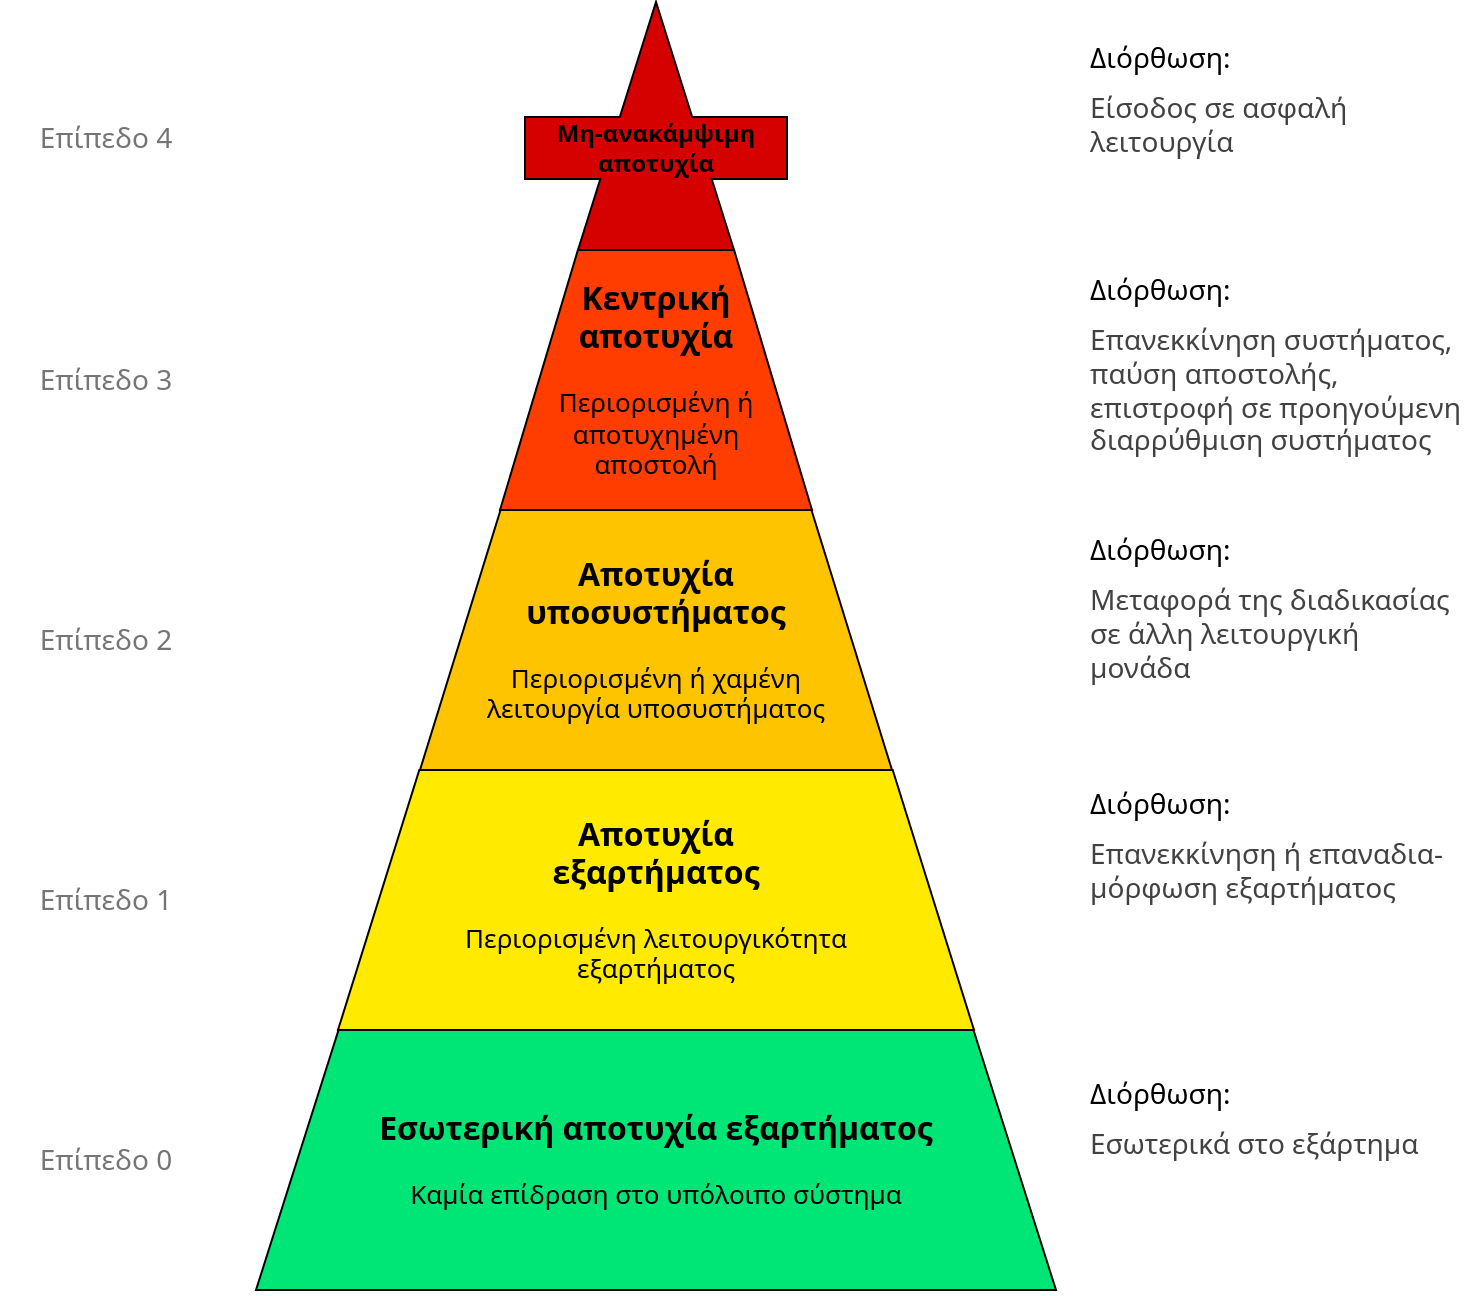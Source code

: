 <mxfile version="14.8.0" type="google"><diagram id="oo81GpsuK6EcvdYBoQr3" name="Page-1"><mxGraphModel dx="2062" dy="1164" grid="0" gridSize="10" guides="1" tooltips="1" connect="1" arrows="1" fold="1" page="1" pageScale="1" pageWidth="1100" pageHeight="850" math="0" shadow="0"><root><mxCell id="0"/><mxCell id="1" parent="0"/><mxCell id="GAGrIbmF9m5yKeXpkfrQ-13" value="" style="text;html=1;align=center;verticalAlign=middle;whiteSpace=wrap;rounded=0;fontStyle=1;fontFamily=Noto Sans;fontSource=https%3A%2F%2Ffonts.googleapis.com%2Fcss%3Ffamily%3DNoto%2BSans;fontSize=12;spacing=10;strokeColor=#000000;strokeWidth=1;" parent="1" vertex="1"><mxGeometry x="499.5" y="91.5" width="131" height="31" as="geometry"/></mxCell><mxCell id="GAGrIbmF9m5yKeXpkfrQ-10" value="" style="triangle;whiteSpace=wrap;html=1;rotation=-90;fillColor=#d50000;" parent="1" vertex="1"><mxGeometry x="503" y="57" width="124" height="78" as="geometry"/></mxCell><mxCell id="GAGrIbmF9m5yKeXpkfrQ-1" value="&lt;div style=&quot;font-size: 16px&quot;&gt;&lt;font style=&quot;font-size: 16px&quot;&gt;&lt;b&gt;&lt;font data-font-src=&quot;https://fonts.googleapis.com/css?family=Noto+Sans&quot; style=&quot;font-size: 16px&quot; face=&quot;Noto Sans&quot;&gt;Εσωτερική αποτυχία εξαρτήματος&lt;/font&gt;&lt;/b&gt;&lt;/font&gt;&lt;/div&gt;&lt;div style=&quot;font-size: 13px&quot;&gt;&lt;font style=&quot;font-size: 13px&quot;&gt;&lt;b style=&quot;font-size: 13px&quot;&gt;&lt;font data-font-src=&quot;https://fonts.googleapis.com/css?family=Noto+Sans&quot; style=&quot;font-size: 13px&quot; face=&quot;Noto Sans&quot;&gt;&lt;br style=&quot;font-size: 13px&quot;&gt;&lt;/font&gt;&lt;/b&gt;&lt;/font&gt;&lt;/div&gt;&lt;div style=&quot;font-size: 13px&quot;&gt;&lt;font style=&quot;font-size: 13px&quot;&gt;&lt;span style=&quot;font-size: 13px&quot;&gt;&lt;font data-font-src=&quot;https://fonts.googleapis.com/css?family=Noto+Sans&quot; style=&quot;font-size: 13px&quot; face=&quot;Noto Sans&quot;&gt;Καμία επίδραση στο υπόλοιπο σύστημα&lt;br style=&quot;font-size: 13px&quot;&gt;&lt;/font&gt;&lt;/span&gt;&lt;b style=&quot;font-size: 13px&quot;&gt;&lt;font data-font-src=&quot;https://fonts.googleapis.com/css?family=Noto+Sans&quot; style=&quot;font-size: 13px&quot; face=&quot;Noto Sans&quot;&gt;&lt;/font&gt;&lt;/b&gt;&lt;/font&gt;&lt;/div&gt;" style="shape=trapezoid;perimeter=trapezoidPerimeter;whiteSpace=wrap;html=1;fixedSize=1;size=41.276;labelBackgroundColor=none;fillColor=#00e676;fontSize=13;" parent="1" vertex="1"><mxGeometry x="365" y="548" width="400" height="130" as="geometry"/></mxCell><mxCell id="GAGrIbmF9m5yKeXpkfrQ-3" value="&lt;div style=&quot;font-size: 13px&quot;&gt;&lt;font style=&quot;font-size: 13px&quot;&gt;&lt;b style=&quot;font-size: 16px&quot;&gt;&lt;font data-font-src=&quot;https://fonts.googleapis.com/css?family=Noto+Sans&quot; style=&quot;font-size: 16px&quot; face=&quot;Noto Sans&quot;&gt;Αποτυχία&lt;br&gt;εξαρτήματος&lt;/font&gt;&lt;/b&gt;&lt;/font&gt;&lt;/div&gt;&lt;div style=&quot;font-size: 13px&quot;&gt;&lt;font style=&quot;font-size: 13px&quot;&gt;&lt;b style=&quot;font-size: 13px&quot;&gt;&lt;font data-font-src=&quot;https://fonts.googleapis.com/css?family=Noto+Sans&quot; style=&quot;font-size: 13px&quot; face=&quot;Noto Sans&quot;&gt;&lt;br style=&quot;font-size: 13px&quot;&gt;&lt;/font&gt;&lt;/b&gt;&lt;/font&gt;&lt;/div&gt;&lt;div style=&quot;font-size: 13px&quot;&gt;&lt;font style=&quot;font-size: 13px&quot;&gt;&lt;font style=&quot;font-size: 13px&quot; face=&quot;Noto Sans&quot;&gt;Περιορισμένη λειτουργικότητα&lt;br style=&quot;font-size: 13px&quot;&gt;εξαρτήματος&lt;/font&gt;&lt;span style=&quot;font-size: 13px&quot;&gt;&lt;font data-font-src=&quot;https://fonts.googleapis.com/css?family=Noto+Sans&quot; style=&quot;font-size: 13px&quot; face=&quot;Noto Sans&quot;&gt;&lt;br style=&quot;font-size: 13px&quot;&gt;&lt;/font&gt;&lt;/span&gt;&lt;b style=&quot;font-size: 13px&quot;&gt;&lt;font data-font-src=&quot;https://fonts.googleapis.com/css?family=Noto+Sans&quot; style=&quot;font-size: 13px&quot; face=&quot;Noto Sans&quot;&gt;&lt;/font&gt;&lt;/b&gt;&lt;/font&gt;&lt;/div&gt;" style="shape=trapezoid;perimeter=trapezoidPerimeter;whiteSpace=wrap;html=1;fixedSize=1;size=40.655;fillColor=#ffea00;fontSize=13;" parent="1" vertex="1"><mxGeometry x="406" y="418" width="318" height="130" as="geometry"/></mxCell><mxCell id="GAGrIbmF9m5yKeXpkfrQ-4" value="&lt;div style=&quot;font-size: 13px&quot;&gt;&lt;font style=&quot;font-size: 13px&quot;&gt;&lt;b style=&quot;font-size: 16px&quot;&gt;&lt;font data-font-src=&quot;https://fonts.googleapis.com/css?family=Noto+Sans&quot; style=&quot;font-size: 16px&quot; face=&quot;Noto Sans&quot;&gt;Αποτυχία&lt;br&gt;υποσυστήματος&lt;br style=&quot;font-size: 13px&quot;&gt;&lt;/font&gt;&lt;/b&gt;&lt;/font&gt;&lt;/div&gt;&lt;div style=&quot;font-size: 13px&quot;&gt;&lt;font style=&quot;font-size: 13px&quot;&gt;&lt;b style=&quot;font-size: 13px&quot;&gt;&lt;font data-font-src=&quot;https://fonts.googleapis.com/css?family=Noto+Sans&quot; style=&quot;font-size: 13px&quot; face=&quot;Noto Sans&quot;&gt;&lt;br style=&quot;font-size: 13px&quot;&gt;&lt;/font&gt;&lt;/b&gt;&lt;/font&gt;&lt;/div&gt;&lt;div style=&quot;font-size: 13px&quot;&gt;&lt;font style=&quot;font-size: 13px&quot;&gt;&lt;font style=&quot;font-size: 13px&quot; face=&quot;Noto Sans&quot;&gt;Περιορισμένη ή χαμένη&lt;/font&gt;&lt;/font&gt;&lt;/div&gt;&lt;div style=&quot;font-size: 13px&quot;&gt;&lt;font style=&quot;font-size: 13px&quot;&gt;&lt;font style=&quot;font-size: 13px&quot; face=&quot;Noto Sans&quot;&gt;λειτουργία υποσυστήματος&lt;/font&gt;&lt;span style=&quot;font-size: 13px&quot;&gt;&lt;font data-font-src=&quot;https://fonts.googleapis.com/css?family=Noto+Sans&quot; style=&quot;font-size: 13px&quot; face=&quot;Noto Sans&quot;&gt;&lt;br style=&quot;font-size: 13px&quot;&gt;&lt;/font&gt;&lt;/span&gt;&lt;b style=&quot;font-size: 13px&quot;&gt;&lt;font data-font-src=&quot;https://fonts.googleapis.com/css?family=Noto+Sans&quot; style=&quot;font-size: 13px&quot; face=&quot;Noto Sans&quot;&gt;&lt;/font&gt;&lt;/b&gt;&lt;/font&gt;&lt;/div&gt;" style="shape=trapezoid;perimeter=trapezoidPerimeter;whiteSpace=wrap;html=1;fixedSize=1;size=40.276;fillColor=#ffc400;fontSize=13;" parent="1" vertex="1"><mxGeometry x="447" y="288" width="236" height="130" as="geometry"/></mxCell><mxCell id="GAGrIbmF9m5yKeXpkfrQ-5" value="&lt;div style=&quot;font-size: 13px&quot;&gt;&lt;font style=&quot;font-size: 13px&quot;&gt;&lt;b style=&quot;font-size: 16px&quot;&gt;&lt;font data-font-src=&quot;https://fonts.googleapis.com/css?family=Noto+Sans&quot; style=&quot;font-size: 16px&quot; face=&quot;Noto Sans&quot;&gt;Κεντρική&lt;br&gt;αποτυχία&lt;br style=&quot;font-size: 13px&quot;&gt;&lt;/font&gt;&lt;/b&gt;&lt;/font&gt;&lt;/div&gt;&lt;div style=&quot;font-size: 13px&quot;&gt;&lt;font style=&quot;font-size: 13px&quot;&gt;&lt;b style=&quot;font-size: 13px&quot;&gt;&lt;font data-font-src=&quot;https://fonts.googleapis.com/css?family=Noto+Sans&quot; style=&quot;font-size: 13px&quot; face=&quot;Noto Sans&quot;&gt;&lt;br style=&quot;font-size: 13px&quot;&gt;&lt;/font&gt;&lt;/b&gt;&lt;/font&gt;&lt;/div&gt;&lt;div style=&quot;font-size: 13px&quot;&gt;&lt;font style=&quot;font-size: 13px&quot;&gt;&lt;font style=&quot;font-size: 13px&quot; face=&quot;Noto Sans&quot;&gt;Περιορισμένη ή&lt;br style=&quot;font-size: 13px&quot;&gt;αποτυχημένη&lt;br style=&quot;font-size: 13px&quot;&gt;αποστολή&lt;/font&gt;&lt;span style=&quot;font-size: 13px&quot;&gt;&lt;font data-font-src=&quot;https://fonts.googleapis.com/css?family=Noto+Sans&quot; style=&quot;font-size: 13px&quot; face=&quot;Noto Sans&quot;&gt;&lt;br style=&quot;font-size: 13px&quot;&gt;&lt;/font&gt;&lt;/span&gt;&lt;b style=&quot;font-size: 13px&quot;&gt;&lt;font data-font-src=&quot;https://fonts.googleapis.com/css?family=Noto+Sans&quot; style=&quot;font-size: 13px&quot; face=&quot;Noto Sans&quot;&gt;&lt;/font&gt;&lt;/b&gt;&lt;/font&gt;&lt;/div&gt;" style="shape=trapezoid;perimeter=trapezoidPerimeter;whiteSpace=wrap;html=1;fixedSize=1;size=38.966;fillColor=#ff3d00;fontSize=13;" parent="1" vertex="1"><mxGeometry x="487" y="158" width="156" height="130" as="geometry"/></mxCell><mxCell id="GAGrIbmF9m5yKeXpkfrQ-8" value="&lt;div style=&quot;font-size: 12px;&quot;&gt;Μη-ανακάμψιμη&lt;/div&gt;&lt;div style=&quot;font-size: 12px;&quot;&gt;αποτυχία&lt;/div&gt;" style="text;html=1;align=center;verticalAlign=middle;whiteSpace=wrap;rounded=0;fontStyle=1;fontFamily=Noto Sans;fontSource=https%3A%2F%2Ffonts.googleapis.com%2Fcss%3Ffamily%3DNoto%2BSans;fontSize=12;fillColor=#D50000;spacing=10;strokeWidth=4;" parent="1" vertex="1"><mxGeometry x="500" y="92" width="130" height="30" as="geometry"/></mxCell><mxCell id="GAGrIbmF9m5yKeXpkfrQ-11" value="Επίπεδο 0" style="text;html=1;strokeColor=none;fillColor=none;align=center;verticalAlign=middle;whiteSpace=wrap;rounded=0;labelBackgroundColor=none;fontFamily=Noto Sans;fontSource=https%3A%2F%2Ffonts.googleapis.com%2Fcss%3Ffamily%3DNoto%2BSans;fontSize=14;fontColor=#757575;" parent="1" vertex="1"><mxGeometry x="237" y="603" width="106" height="20" as="geometry"/></mxCell><mxCell id="GAGrIbmF9m5yKeXpkfrQ-12" value="Επίπεδο 1" style="text;html=1;strokeColor=none;fillColor=none;align=center;verticalAlign=middle;whiteSpace=wrap;rounded=0;labelBackgroundColor=none;fontFamily=Noto Sans;fontSource=https%3A%2F%2Ffonts.googleapis.com%2Fcss%3Ffamily%3DNoto%2BSans;fontSize=14;fontColor=#757575;" parent="1" vertex="1"><mxGeometry x="237" y="473" width="106" height="20" as="geometry"/></mxCell><mxCell id="GAGrIbmF9m5yKeXpkfrQ-14" value="&amp;nbsp;" style="text;whiteSpace=wrap;html=1;fontSize=12;fontFamily=Noto Sans;" parent="1" vertex="1"><mxGeometry x="673" y="225.793" width="23" height="28" as="geometry"/></mxCell><mxCell id="GAGrIbmF9m5yKeXpkfrQ-15" value="Επίπεδο 2" style="text;html=1;strokeColor=none;fillColor=none;align=center;verticalAlign=middle;whiteSpace=wrap;rounded=0;labelBackgroundColor=none;fontFamily=Noto Sans;fontSource=https%3A%2F%2Ffonts.googleapis.com%2Fcss%3Ffamily%3DNoto%2BSans;fontSize=14;fontColor=#757575;" parent="1" vertex="1"><mxGeometry x="237" y="343" width="106" height="20" as="geometry"/></mxCell><mxCell id="GAGrIbmF9m5yKeXpkfrQ-16" value="Επίπεδο 3" style="text;html=1;strokeColor=none;fillColor=none;align=center;verticalAlign=middle;whiteSpace=wrap;rounded=0;labelBackgroundColor=none;fontFamily=Noto Sans;fontSource=https%3A%2F%2Ffonts.googleapis.com%2Fcss%3Ffamily%3DNoto%2BSans;fontSize=14;fontColor=#757575;" parent="1" vertex="1"><mxGeometry x="237" y="213" width="106" height="20" as="geometry"/></mxCell><mxCell id="GAGrIbmF9m5yKeXpkfrQ-17" value="Επίπεδο 4" style="text;html=1;strokeColor=none;fillColor=none;align=center;verticalAlign=middle;whiteSpace=wrap;rounded=0;labelBackgroundColor=none;fontFamily=Noto Sans;fontSource=https%3A%2F%2Ffonts.googleapis.com%2Fcss%3Ffamily%3DNoto%2BSans;fontSize=14;fontColor=#757575;" parent="1" vertex="1"><mxGeometry x="237" y="92" width="106" height="20" as="geometry"/></mxCell><mxCell id="GAGrIbmF9m5yKeXpkfrQ-18" value="Διόρθωση:" style="text;html=1;strokeColor=none;fillColor=none;align=left;verticalAlign=middle;whiteSpace=wrap;rounded=0;labelBackgroundColor=none;fontFamily=Noto Sans;fontSource=https%3A%2F%2Ffonts.googleapis.com%2Fcss%3Ffamily%3DNoto%2BSans;fontSize=14;" parent="1" vertex="1"><mxGeometry x="780" y="570" width="106" height="20" as="geometry"/></mxCell><mxCell id="GAGrIbmF9m5yKeXpkfrQ-19" value="Εσωτερικά στο εξάρτημα" style="text;html=1;strokeColor=none;fillColor=none;align=left;verticalAlign=top;whiteSpace=wrap;rounded=0;labelBackgroundColor=none;fontFamily=Noto Sans;fontSource=https%3A%2F%2Ffonts.googleapis.com%2Fcss%3Ffamily%3DNoto%2BSans;fontSize=14;fontColor=#424242;" parent="1" vertex="1"><mxGeometry x="780" y="590" width="190" height="90" as="geometry"/></mxCell><mxCell id="GAGrIbmF9m5yKeXpkfrQ-21" value="Διόρθωση:" style="text;html=1;strokeColor=none;fillColor=none;align=left;verticalAlign=middle;whiteSpace=wrap;rounded=0;labelBackgroundColor=none;fontFamily=Noto Sans;fontSource=https%3A%2F%2Ffonts.googleapis.com%2Fcss%3Ffamily%3DNoto%2BSans;fontSize=14;" parent="1" vertex="1"><mxGeometry x="780" y="425" width="106" height="20" as="geometry"/></mxCell><mxCell id="GAGrIbmF9m5yKeXpkfrQ-22" value="Επανεκκίνηση ή επαναδια-μόρφωση εξαρτήματος" style="text;html=1;strokeColor=none;fillColor=none;align=left;verticalAlign=top;whiteSpace=wrap;rounded=0;labelBackgroundColor=none;fontFamily=Noto Sans;fontSource=https%3A%2F%2Ffonts.googleapis.com%2Fcss%3Ffamily%3DNoto%2BSans;fontSize=14;fontColor=#424242;" parent="1" vertex="1"><mxGeometry x="780" y="445" width="190" height="90" as="geometry"/></mxCell><mxCell id="GAGrIbmF9m5yKeXpkfrQ-24" value="Διόρθωση:" style="text;html=1;strokeColor=none;fillColor=none;align=left;verticalAlign=middle;whiteSpace=wrap;rounded=0;labelBackgroundColor=none;fontFamily=Noto Sans;fontSource=https%3A%2F%2Ffonts.googleapis.com%2Fcss%3Ffamily%3DNoto%2BSans;fontSize=14;" parent="1" vertex="1"><mxGeometry x="780" y="298" width="106" height="20" as="geometry"/></mxCell><mxCell id="GAGrIbmF9m5yKeXpkfrQ-25" value="Μεταφορά της διαδικασίας σε άλλη λειτουργική μονάδα" style="text;html=1;strokeColor=none;fillColor=none;align=left;verticalAlign=top;whiteSpace=wrap;rounded=0;labelBackgroundColor=none;fontFamily=Noto Sans;fontSource=https%3A%2F%2Ffonts.googleapis.com%2Fcss%3Ffamily%3DNoto%2BSans;fontSize=14;fontColor=#424242;" parent="1" vertex="1"><mxGeometry x="780" y="318" width="190" height="90" as="geometry"/></mxCell><mxCell id="GAGrIbmF9m5yKeXpkfrQ-26" value="Διόρθωση:" style="text;html=1;strokeColor=none;fillColor=none;align=left;verticalAlign=middle;whiteSpace=wrap;rounded=0;labelBackgroundColor=none;fontFamily=Noto Sans;fontSource=https%3A%2F%2Ffonts.googleapis.com%2Fcss%3Ffamily%3DNoto%2BSans;fontSize=14;" parent="1" vertex="1"><mxGeometry x="780" y="168" width="106" height="20" as="geometry"/></mxCell><mxCell id="GAGrIbmF9m5yKeXpkfrQ-27" value="Επανεκκίνηση συστήματος, παύση αποστολής, επιστροφή σε προηγούμενη διαρρύθμιση συστήματος" style="text;html=1;strokeColor=none;fillColor=none;align=left;verticalAlign=top;whiteSpace=wrap;rounded=0;labelBackgroundColor=none;fontFamily=Noto Sans;fontSource=https%3A%2F%2Ffonts.googleapis.com%2Fcss%3Ffamily%3DNoto%2BSans;fontSize=14;fontColor=#424242;" parent="1" vertex="1"><mxGeometry x="780" y="188" width="190" height="90" as="geometry"/></mxCell><mxCell id="GAGrIbmF9m5yKeXpkfrQ-28" value="Διόρθωση:" style="text;html=1;strokeColor=none;fillColor=none;align=left;verticalAlign=middle;whiteSpace=wrap;rounded=0;labelBackgroundColor=none;fontFamily=Noto Sans;fontSource=https%3A%2F%2Ffonts.googleapis.com%2Fcss%3Ffamily%3DNoto%2BSans;fontSize=14;" parent="1" vertex="1"><mxGeometry x="780" y="52" width="106" height="20" as="geometry"/></mxCell><mxCell id="GAGrIbmF9m5yKeXpkfrQ-29" value="Είσοδος σε ασφαλή λειτουργία" style="text;html=1;strokeColor=none;fillColor=none;align=left;verticalAlign=top;whiteSpace=wrap;rounded=0;labelBackgroundColor=none;fontFamily=Noto Sans;fontSource=https%3A%2F%2Ffonts.googleapis.com%2Fcss%3Ffamily%3DNoto%2BSans;fontSize=14;fontColor=#424242;" parent="1" vertex="1"><mxGeometry x="780" y="72" width="190" height="90" as="geometry"/></mxCell></root></mxGraphModel></diagram></mxfile>